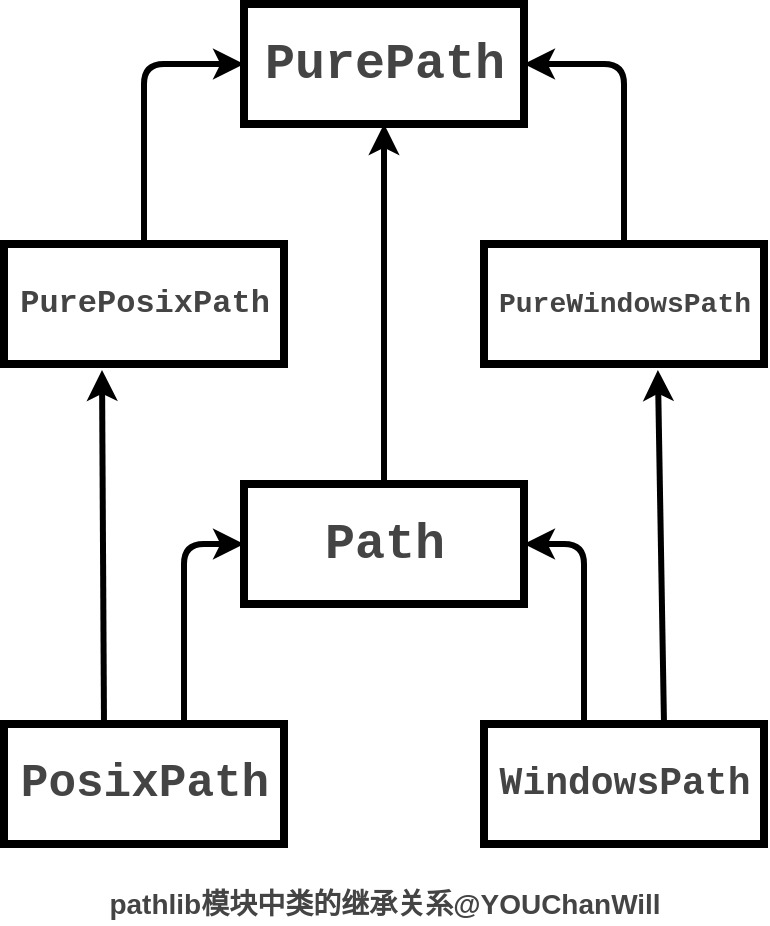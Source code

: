 <mxfile version="14.4.2" type="github"><diagram id="6Dx-Y0W-VOuhuE913dZ1" name="Page-1"><mxGraphModel dx="942" dy="554" grid="1" gridSize="10" guides="1" tooltips="1" connect="1" arrows="1" fold="1" page="1" pageScale="1" pageWidth="827" pageHeight="1169" math="0" shadow="0"><root><mxCell id="0"/><mxCell id="1" parent="0"/><mxCell id="RrNbO2ygOsdEcwcnWi9B-1" value="" style="rounded=0;whiteSpace=wrap;html=1;strokeWidth=4;" vertex="1" parent="1"><mxGeometry x="330" y="40" width="140" height="60" as="geometry"/></mxCell><mxCell id="RrNbO2ygOsdEcwcnWi9B-2" value="" style="rounded=0;whiteSpace=wrap;html=1;strokeWidth=4;" vertex="1" parent="1"><mxGeometry x="210" y="160" width="140" height="60" as="geometry"/></mxCell><mxCell id="RrNbO2ygOsdEcwcnWi9B-3" value="" style="rounded=0;whiteSpace=wrap;html=1;strokeWidth=4;" vertex="1" parent="1"><mxGeometry x="450" y="400" width="140" height="60" as="geometry"/></mxCell><mxCell id="RrNbO2ygOsdEcwcnWi9B-4" value="" style="rounded=0;whiteSpace=wrap;html=1;strokeWidth=4;" vertex="1" parent="1"><mxGeometry x="330" y="280" width="140" height="60" as="geometry"/></mxCell><mxCell id="RrNbO2ygOsdEcwcnWi9B-5" value="" style="rounded=0;whiteSpace=wrap;html=1;strokeWidth=4;" vertex="1" parent="1"><mxGeometry x="210" y="400" width="140" height="60" as="geometry"/></mxCell><mxCell id="RrNbO2ygOsdEcwcnWi9B-6" value="" style="rounded=0;whiteSpace=wrap;html=1;strokeWidth=4;" vertex="1" parent="1"><mxGeometry x="450" y="160" width="140" height="60" as="geometry"/></mxCell><mxCell id="RrNbO2ygOsdEcwcnWi9B-7" value="" style="endArrow=classic;html=1;strokeWidth=3;exitX=0.5;exitY=0;exitDx=0;exitDy=0;entryX=0.5;entryY=1;entryDx=0;entryDy=0;" edge="1" parent="1" source="RrNbO2ygOsdEcwcnWi9B-4" target="RrNbO2ygOsdEcwcnWi9B-1"><mxGeometry width="50" height="50" relative="1" as="geometry"><mxPoint x="390" y="270" as="sourcePoint"/><mxPoint x="440" y="220" as="targetPoint"/></mxGeometry></mxCell><mxCell id="RrNbO2ygOsdEcwcnWi9B-8" value="" style="endArrow=classic;html=1;strokeWidth=3;edgeStyle=orthogonalEdgeStyle;entryX=1;entryY=0.5;entryDx=0;entryDy=0;" edge="1" parent="1" target="RrNbO2ygOsdEcwcnWi9B-1"><mxGeometry width="50" height="50" relative="1" as="geometry"><mxPoint x="520" y="160" as="sourcePoint"/><mxPoint x="520" y="10" as="targetPoint"/><Array as="points"><mxPoint x="520" y="70"/></Array></mxGeometry></mxCell><mxCell id="RrNbO2ygOsdEcwcnWi9B-9" value="" style="endArrow=classic;html=1;strokeWidth=3;edgeStyle=orthogonalEdgeStyle;" edge="1" parent="1"><mxGeometry width="50" height="50" relative="1" as="geometry"><mxPoint x="280" y="160" as="sourcePoint"/><mxPoint x="330" y="70" as="targetPoint"/><Array as="points"><mxPoint x="280" y="70"/></Array></mxGeometry></mxCell><mxCell id="RrNbO2ygOsdEcwcnWi9B-10" value="" style="endArrow=classic;html=1;strokeWidth=3;edgeStyle=orthogonalEdgeStyle;" edge="1" parent="1"><mxGeometry width="50" height="50" relative="1" as="geometry"><mxPoint x="500" y="400" as="sourcePoint"/><mxPoint x="470" y="310" as="targetPoint"/><Array as="points"><mxPoint x="500" y="310"/></Array></mxGeometry></mxCell><mxCell id="RrNbO2ygOsdEcwcnWi9B-11" value="" style="endArrow=classic;html=1;strokeWidth=3;edgeStyle=orthogonalEdgeStyle;" edge="1" parent="1"><mxGeometry width="50" height="50" relative="1" as="geometry"><mxPoint x="300" y="400" as="sourcePoint"/><mxPoint x="330" y="310" as="targetPoint"/><Array as="points"><mxPoint x="300" y="310"/></Array></mxGeometry></mxCell><mxCell id="RrNbO2ygOsdEcwcnWi9B-12" value="" style="endArrow=classic;html=1;strokeWidth=3;entryX=0.35;entryY=1.05;entryDx=0;entryDy=0;entryPerimeter=0;" edge="1" parent="1" target="RrNbO2ygOsdEcwcnWi9B-2"><mxGeometry width="50" height="50" relative="1" as="geometry"><mxPoint x="260" y="400" as="sourcePoint"/><mxPoint x="260" y="230" as="targetPoint"/></mxGeometry></mxCell><mxCell id="RrNbO2ygOsdEcwcnWi9B-13" value="" style="endArrow=classic;html=1;strokeWidth=3;entryX=0.621;entryY=1.05;entryDx=0;entryDy=0;entryPerimeter=0;" edge="1" parent="1" target="RrNbO2ygOsdEcwcnWi9B-6"><mxGeometry width="50" height="50" relative="1" as="geometry"><mxPoint x="540" y="400" as="sourcePoint"/><mxPoint x="590" y="350" as="targetPoint"/></mxGeometry></mxCell><mxCell id="RrNbO2ygOsdEcwcnWi9B-14" value="&lt;span style=&quot;color: rgb(68 , 68 , 68) ; text-align: left ; background-color: rgb(255 , 255 , 255)&quot;&gt;&lt;font face=&quot;Courier New&quot; size=&quot;1&quot;&gt;&lt;b style=&quot;font-size: 25px&quot;&gt;PurePath&lt;/b&gt;&lt;/font&gt;&lt;/span&gt;" style="text;html=1;resizable=0;autosize=1;align=center;verticalAlign=middle;points=[];fillColor=none;strokeColor=none;rounded=0;" vertex="1" parent="1"><mxGeometry x="330" y="60" width="140" height="20" as="geometry"/></mxCell><mxCell id="RrNbO2ygOsdEcwcnWi9B-15" value="&lt;span style=&quot;color: rgb(68 , 68 , 68) ; text-align: left ; background-color: rgb(255 , 255 , 255)&quot;&gt;&lt;font face=&quot;Courier New&quot; size=&quot;1&quot;&gt;&lt;b style=&quot;font-size: 25px&quot;&gt;Path&lt;/b&gt;&lt;/font&gt;&lt;/span&gt;" style="text;html=1;resizable=0;autosize=1;align=center;verticalAlign=middle;points=[];fillColor=none;strokeColor=none;rounded=0;" vertex="1" parent="1"><mxGeometry x="360" y="300" width="80" height="20" as="geometry"/></mxCell><mxCell id="RrNbO2ygOsdEcwcnWi9B-16" value="&lt;span style=&quot;color: rgb(68 , 68 , 68) ; text-align: left ; background-color: rgb(255 , 255 , 255)&quot;&gt;&lt;font face=&quot;Courier New&quot; style=&quot;font-size: 16px&quot;&gt;&lt;b&gt;PurePosixPath&lt;/b&gt;&lt;/font&gt;&lt;/span&gt;" style="text;html=1;resizable=0;autosize=1;align=center;verticalAlign=middle;points=[];fillColor=none;strokeColor=none;rounded=0;" vertex="1" parent="1"><mxGeometry x="210" y="180" width="140" height="20" as="geometry"/></mxCell><mxCell id="RrNbO2ygOsdEcwcnWi9B-17" value="&lt;span style=&quot;color: rgb(68 , 68 , 68) ; text-align: left ; background-color: rgb(255 , 255 , 255)&quot;&gt;&lt;font face=&quot;Courier New&quot; size=&quot;1&quot;&gt;&lt;b style=&quot;font-size: 14px&quot;&gt;PureWindowsPath&lt;/b&gt;&lt;/font&gt;&lt;/span&gt;" style="text;html=1;resizable=0;autosize=1;align=center;verticalAlign=middle;points=[];fillColor=none;strokeColor=none;rounded=0;" vertex="1" parent="1"><mxGeometry x="450" y="180" width="140" height="20" as="geometry"/></mxCell><mxCell id="RrNbO2ygOsdEcwcnWi9B-18" value="&lt;span style=&quot;color: rgb(68 , 68 , 68) ; text-align: left ; background-color: rgb(255 , 255 , 255)&quot;&gt;&lt;font face=&quot;Courier New&quot; size=&quot;1&quot;&gt;&lt;b style=&quot;font-size: 23px&quot;&gt;PosixPath&lt;/b&gt;&lt;/font&gt;&lt;/span&gt;" style="text;html=1;resizable=0;autosize=1;align=center;verticalAlign=middle;points=[];fillColor=none;strokeColor=none;rounded=0;" vertex="1" parent="1"><mxGeometry x="210" y="420" width="140" height="20" as="geometry"/></mxCell><mxCell id="RrNbO2ygOsdEcwcnWi9B-19" value="&lt;span style=&quot;color: rgb(68 , 68 , 68) ; text-align: left ; background-color: rgb(255 , 255 , 255)&quot;&gt;&lt;font face=&quot;Courier New&quot; size=&quot;1&quot;&gt;&lt;b style=&quot;font-size: 19px&quot;&gt;WindowsPath&lt;/b&gt;&lt;/font&gt;&lt;/span&gt;" style="text;html=1;resizable=0;autosize=1;align=center;verticalAlign=middle;points=[];fillColor=none;strokeColor=none;rounded=0;" vertex="1" parent="1"><mxGeometry x="450" y="420" width="140" height="20" as="geometry"/></mxCell><mxCell id="RrNbO2ygOsdEcwcnWi9B-20" value="&lt;b style=&quot;font-size: 14px&quot;&gt;&lt;span style=&quot;color: rgb(68 , 68 , 68) ; font-family: &amp;#34;helvetica neue&amp;#34; , , &amp;#34;microsoft yahei&amp;#34; , &amp;#34;helvetica&amp;#34; , &amp;#34;arial&amp;#34; , sans-serif ; background-color: rgb(255 , 255 , 255)&quot;&gt;pathlib模块中类的&lt;/span&gt;&lt;span style=&quot;color: rgb(68 , 68 , 68) ; font-family: &amp;#34;helvetica neue&amp;#34; , , &amp;#34;microsoft yahei&amp;#34; , &amp;#34;helvetica&amp;#34; , &amp;#34;arial&amp;#34; , sans-serif ; background-color: rgb(255 , 255 , 255)&quot;&gt;继承关系@YOUChanWill&lt;/span&gt;&lt;/b&gt;" style="text;html=1;resizable=0;autosize=1;align=center;verticalAlign=middle;points=[];fillColor=none;strokeColor=none;rounded=0;" vertex="1" parent="1"><mxGeometry x="255" y="480" width="290" height="20" as="geometry"/></mxCell></root></mxGraphModel></diagram></mxfile>